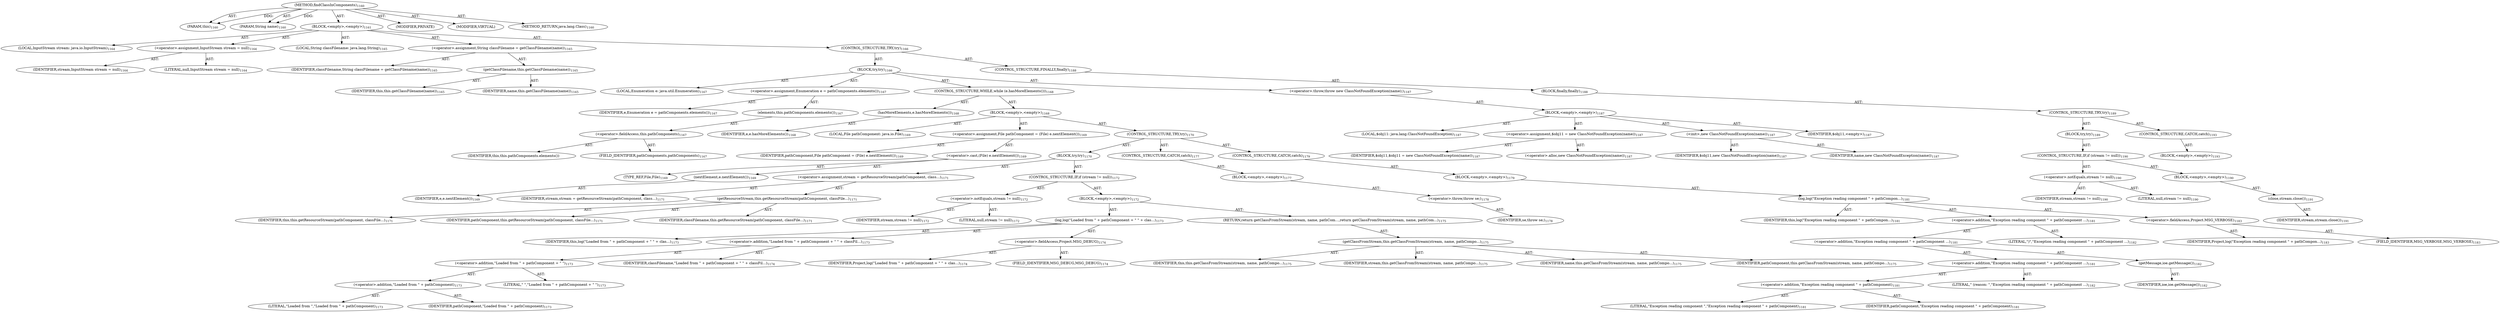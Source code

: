 digraph "findClassInComponents" {  
"111669149735" [label = <(METHOD,findClassInComponents)<SUB>1160</SUB>> ]
"115964117013" [label = <(PARAM,this)<SUB>1160</SUB>> ]
"115964117083" [label = <(PARAM,String name)<SUB>1160</SUB>> ]
"25769803920" [label = <(BLOCK,&lt;empty&gt;,&lt;empty&gt;)<SUB>1161</SUB>> ]
"94489280566" [label = <(LOCAL,InputStream stream: java.io.InputStream)<SUB>1164</SUB>> ]
"30064771645" [label = <(&lt;operator&gt;.assignment,InputStream stream = null)<SUB>1164</SUB>> ]
"68719477236" [label = <(IDENTIFIER,stream,InputStream stream = null)<SUB>1164</SUB>> ]
"90194313350" [label = <(LITERAL,null,InputStream stream = null)<SUB>1164</SUB>> ]
"94489280567" [label = <(LOCAL,String classFilename: java.lang.String)<SUB>1165</SUB>> ]
"30064771646" [label = <(&lt;operator&gt;.assignment,String classFilename = getClassFilename(name))<SUB>1165</SUB>> ]
"68719477237" [label = <(IDENTIFIER,classFilename,String classFilename = getClassFilename(name))<SUB>1165</SUB>> ]
"30064771647" [label = <(getClassFilename,this.getClassFilename(name))<SUB>1165</SUB>> ]
"68719476797" [label = <(IDENTIFIER,this,this.getClassFilename(name))<SUB>1165</SUB>> ]
"68719477238" [label = <(IDENTIFIER,name,this.getClassFilename(name))<SUB>1165</SUB>> ]
"47244640352" [label = <(CONTROL_STRUCTURE,TRY,try)<SUB>1166</SUB>> ]
"25769803921" [label = <(BLOCK,try,try)<SUB>1166</SUB>> ]
"94489280568" [label = <(LOCAL,Enumeration e: java.util.Enumeration)<SUB>1167</SUB>> ]
"30064771648" [label = <(&lt;operator&gt;.assignment,Enumeration e = pathComponents.elements())<SUB>1167</SUB>> ]
"68719477239" [label = <(IDENTIFIER,e,Enumeration e = pathComponents.elements())<SUB>1167</SUB>> ]
"30064771649" [label = <(elements,this.pathComponents.elements())<SUB>1167</SUB>> ]
"30064771650" [label = <(&lt;operator&gt;.fieldAccess,this.pathComponents)<SUB>1167</SUB>> ]
"68719477240" [label = <(IDENTIFIER,this,this.pathComponents.elements())> ]
"55834574971" [label = <(FIELD_IDENTIFIER,pathComponents,pathComponents)<SUB>1167</SUB>> ]
"47244640353" [label = <(CONTROL_STRUCTURE,WHILE,while (e.hasMoreElements()))<SUB>1168</SUB>> ]
"30064771651" [label = <(hasMoreElements,e.hasMoreElements())<SUB>1168</SUB>> ]
"68719477241" [label = <(IDENTIFIER,e,e.hasMoreElements())<SUB>1168</SUB>> ]
"25769803922" [label = <(BLOCK,&lt;empty&gt;,&lt;empty&gt;)<SUB>1168</SUB>> ]
"94489280569" [label = <(LOCAL,File pathComponent: java.io.File)<SUB>1169</SUB>> ]
"30064771652" [label = <(&lt;operator&gt;.assignment,File pathComponent = (File) e.nextElement())<SUB>1169</SUB>> ]
"68719477242" [label = <(IDENTIFIER,pathComponent,File pathComponent = (File) e.nextElement())<SUB>1169</SUB>> ]
"30064771653" [label = <(&lt;operator&gt;.cast,(File) e.nextElement())<SUB>1169</SUB>> ]
"180388626454" [label = <(TYPE_REF,File,File)<SUB>1169</SUB>> ]
"30064771654" [label = <(nextElement,e.nextElement())<SUB>1169</SUB>> ]
"68719477243" [label = <(IDENTIFIER,e,e.nextElement())<SUB>1169</SUB>> ]
"47244640354" [label = <(CONTROL_STRUCTURE,TRY,try)<SUB>1170</SUB>> ]
"25769803923" [label = <(BLOCK,try,try)<SUB>1170</SUB>> ]
"30064771655" [label = <(&lt;operator&gt;.assignment,stream = getResourceStream(pathComponent, class...)<SUB>1171</SUB>> ]
"68719477244" [label = <(IDENTIFIER,stream,stream = getResourceStream(pathComponent, class...)<SUB>1171</SUB>> ]
"30064771656" [label = <(getResourceStream,this.getResourceStream(pathComponent, classFile...)<SUB>1171</SUB>> ]
"68719476798" [label = <(IDENTIFIER,this,this.getResourceStream(pathComponent, classFile...)<SUB>1171</SUB>> ]
"68719477245" [label = <(IDENTIFIER,pathComponent,this.getResourceStream(pathComponent, classFile...)<SUB>1171</SUB>> ]
"68719477246" [label = <(IDENTIFIER,classFilename,this.getResourceStream(pathComponent, classFile...)<SUB>1171</SUB>> ]
"47244640355" [label = <(CONTROL_STRUCTURE,IF,if (stream != null))<SUB>1172</SUB>> ]
"30064771657" [label = <(&lt;operator&gt;.notEquals,stream != null)<SUB>1172</SUB>> ]
"68719477247" [label = <(IDENTIFIER,stream,stream != null)<SUB>1172</SUB>> ]
"90194313351" [label = <(LITERAL,null,stream != null)<SUB>1172</SUB>> ]
"25769803924" [label = <(BLOCK,&lt;empty&gt;,&lt;empty&gt;)<SUB>1172</SUB>> ]
"30064771658" [label = <(log,log(&quot;Loaded from &quot; + pathComponent + &quot; &quot; + clas...)<SUB>1173</SUB>> ]
"68719476799" [label = <(IDENTIFIER,this,log(&quot;Loaded from &quot; + pathComponent + &quot; &quot; + clas...)<SUB>1173</SUB>> ]
"30064771659" [label = <(&lt;operator&gt;.addition,&quot;Loaded from &quot; + pathComponent + &quot; &quot; + classFil...)<SUB>1173</SUB>> ]
"30064771660" [label = <(&lt;operator&gt;.addition,&quot;Loaded from &quot; + pathComponent + &quot; &quot;)<SUB>1173</SUB>> ]
"30064771661" [label = <(&lt;operator&gt;.addition,&quot;Loaded from &quot; + pathComponent)<SUB>1173</SUB>> ]
"90194313352" [label = <(LITERAL,&quot;Loaded from &quot;,&quot;Loaded from &quot; + pathComponent)<SUB>1173</SUB>> ]
"68719477248" [label = <(IDENTIFIER,pathComponent,&quot;Loaded from &quot; + pathComponent)<SUB>1173</SUB>> ]
"90194313353" [label = <(LITERAL,&quot; &quot;,&quot;Loaded from &quot; + pathComponent + &quot; &quot;)<SUB>1173</SUB>> ]
"68719477249" [label = <(IDENTIFIER,classFilename,&quot;Loaded from &quot; + pathComponent + &quot; &quot; + classFil...)<SUB>1174</SUB>> ]
"30064771662" [label = <(&lt;operator&gt;.fieldAccess,Project.MSG_DEBUG)<SUB>1174</SUB>> ]
"68719477250" [label = <(IDENTIFIER,Project,log(&quot;Loaded from &quot; + pathComponent + &quot; &quot; + clas...)<SUB>1174</SUB>> ]
"55834574972" [label = <(FIELD_IDENTIFIER,MSG_DEBUG,MSG_DEBUG)<SUB>1174</SUB>> ]
"146028888095" [label = <(RETURN,return getClassFromStream(stream, name, pathCom...,return getClassFromStream(stream, name, pathCom...)<SUB>1175</SUB>> ]
"30064771663" [label = <(getClassFromStream,this.getClassFromStream(stream, name, pathCompo...)<SUB>1175</SUB>> ]
"68719476800" [label = <(IDENTIFIER,this,this.getClassFromStream(stream, name, pathCompo...)<SUB>1175</SUB>> ]
"68719477251" [label = <(IDENTIFIER,stream,this.getClassFromStream(stream, name, pathCompo...)<SUB>1175</SUB>> ]
"68719477252" [label = <(IDENTIFIER,name,this.getClassFromStream(stream, name, pathCompo...)<SUB>1175</SUB>> ]
"68719477253" [label = <(IDENTIFIER,pathComponent,this.getClassFromStream(stream, name, pathCompo...)<SUB>1175</SUB>> ]
"47244640356" [label = <(CONTROL_STRUCTURE,CATCH,catch)<SUB>1177</SUB>> ]
"25769803925" [label = <(BLOCK,&lt;empty&gt;,&lt;empty&gt;)<SUB>1177</SUB>> ]
"30064771664" [label = <(&lt;operator&gt;.throw,throw se;)<SUB>1178</SUB>> ]
"68719477254" [label = <(IDENTIFIER,se,throw se;)<SUB>1178</SUB>> ]
"47244640357" [label = <(CONTROL_STRUCTURE,CATCH,catch)<SUB>1179</SUB>> ]
"25769803926" [label = <(BLOCK,&lt;empty&gt;,&lt;empty&gt;)<SUB>1179</SUB>> ]
"30064771665" [label = <(log,log(&quot;Exception reading component &quot; + pathCompon...)<SUB>1181</SUB>> ]
"68719476801" [label = <(IDENTIFIER,this,log(&quot;Exception reading component &quot; + pathCompon...)<SUB>1181</SUB>> ]
"30064771666" [label = <(&lt;operator&gt;.addition,&quot;Exception reading component &quot; + pathComponent ...)<SUB>1181</SUB>> ]
"30064771667" [label = <(&lt;operator&gt;.addition,&quot;Exception reading component &quot; + pathComponent ...)<SUB>1181</SUB>> ]
"30064771668" [label = <(&lt;operator&gt;.addition,&quot;Exception reading component &quot; + pathComponent ...)<SUB>1181</SUB>> ]
"30064771669" [label = <(&lt;operator&gt;.addition,&quot;Exception reading component &quot; + pathComponent)<SUB>1181</SUB>> ]
"90194313354" [label = <(LITERAL,&quot;Exception reading component &quot;,&quot;Exception reading component &quot; + pathComponent)<SUB>1181</SUB>> ]
"68719477255" [label = <(IDENTIFIER,pathComponent,&quot;Exception reading component &quot; + pathComponent)<SUB>1181</SUB>> ]
"90194313355" [label = <(LITERAL,&quot; (reason: &quot;,&quot;Exception reading component &quot; + pathComponent ...)<SUB>1182</SUB>> ]
"30064771670" [label = <(getMessage,ioe.getMessage())<SUB>1182</SUB>> ]
"68719477256" [label = <(IDENTIFIER,ioe,ioe.getMessage())<SUB>1182</SUB>> ]
"90194313356" [label = <(LITERAL,&quot;)&quot;,&quot;Exception reading component &quot; + pathComponent ...)<SUB>1182</SUB>> ]
"30064771671" [label = <(&lt;operator&gt;.fieldAccess,Project.MSG_VERBOSE)<SUB>1183</SUB>> ]
"68719477257" [label = <(IDENTIFIER,Project,log(&quot;Exception reading component &quot; + pathCompon...)<SUB>1183</SUB>> ]
"55834574973" [label = <(FIELD_IDENTIFIER,MSG_VERBOSE,MSG_VERBOSE)<SUB>1183</SUB>> ]
"30064771672" [label = <(&lt;operator&gt;.throw,throw new ClassNotFoundException(name);)<SUB>1187</SUB>> ]
"25769803927" [label = <(BLOCK,&lt;empty&gt;,&lt;empty&gt;)<SUB>1187</SUB>> ]
"94489280570" [label = <(LOCAL,$obj11: java.lang.ClassNotFoundException)<SUB>1187</SUB>> ]
"30064771673" [label = <(&lt;operator&gt;.assignment,$obj11 = new ClassNotFoundException(name))<SUB>1187</SUB>> ]
"68719477258" [label = <(IDENTIFIER,$obj11,$obj11 = new ClassNotFoundException(name))<SUB>1187</SUB>> ]
"30064771674" [label = <(&lt;operator&gt;.alloc,new ClassNotFoundException(name))<SUB>1187</SUB>> ]
"30064771675" [label = <(&lt;init&gt;,new ClassNotFoundException(name))<SUB>1187</SUB>> ]
"68719477259" [label = <(IDENTIFIER,$obj11,new ClassNotFoundException(name))<SUB>1187</SUB>> ]
"68719477260" [label = <(IDENTIFIER,name,new ClassNotFoundException(name))<SUB>1187</SUB>> ]
"68719477261" [label = <(IDENTIFIER,$obj11,&lt;empty&gt;)<SUB>1187</SUB>> ]
"47244640358" [label = <(CONTROL_STRUCTURE,FINALLY,finally)<SUB>1188</SUB>> ]
"25769803928" [label = <(BLOCK,finally,finally)<SUB>1188</SUB>> ]
"47244640359" [label = <(CONTROL_STRUCTURE,TRY,try)<SUB>1189</SUB>> ]
"25769803929" [label = <(BLOCK,try,try)<SUB>1189</SUB>> ]
"47244640360" [label = <(CONTROL_STRUCTURE,IF,if (stream != null))<SUB>1190</SUB>> ]
"30064771676" [label = <(&lt;operator&gt;.notEquals,stream != null)<SUB>1190</SUB>> ]
"68719477262" [label = <(IDENTIFIER,stream,stream != null)<SUB>1190</SUB>> ]
"90194313357" [label = <(LITERAL,null,stream != null)<SUB>1190</SUB>> ]
"25769803930" [label = <(BLOCK,&lt;empty&gt;,&lt;empty&gt;)<SUB>1190</SUB>> ]
"30064771677" [label = <(close,stream.close())<SUB>1191</SUB>> ]
"68719477263" [label = <(IDENTIFIER,stream,stream.close())<SUB>1191</SUB>> ]
"47244640361" [label = <(CONTROL_STRUCTURE,CATCH,catch)<SUB>1193</SUB>> ]
"25769803931" [label = <(BLOCK,&lt;empty&gt;,&lt;empty&gt;)<SUB>1193</SUB>> ]
"133143986275" [label = <(MODIFIER,PRIVATE)> ]
"133143986276" [label = <(MODIFIER,VIRTUAL)> ]
"128849018919" [label = <(METHOD_RETURN,java.lang.Class)<SUB>1160</SUB>> ]
  "111669149735" -> "115964117013"  [ label = "AST: "] 
  "111669149735" -> "115964117083"  [ label = "AST: "] 
  "111669149735" -> "25769803920"  [ label = "AST: "] 
  "111669149735" -> "133143986275"  [ label = "AST: "] 
  "111669149735" -> "133143986276"  [ label = "AST: "] 
  "111669149735" -> "128849018919"  [ label = "AST: "] 
  "25769803920" -> "94489280566"  [ label = "AST: "] 
  "25769803920" -> "30064771645"  [ label = "AST: "] 
  "25769803920" -> "94489280567"  [ label = "AST: "] 
  "25769803920" -> "30064771646"  [ label = "AST: "] 
  "25769803920" -> "47244640352"  [ label = "AST: "] 
  "30064771645" -> "68719477236"  [ label = "AST: "] 
  "30064771645" -> "90194313350"  [ label = "AST: "] 
  "30064771646" -> "68719477237"  [ label = "AST: "] 
  "30064771646" -> "30064771647"  [ label = "AST: "] 
  "30064771647" -> "68719476797"  [ label = "AST: "] 
  "30064771647" -> "68719477238"  [ label = "AST: "] 
  "47244640352" -> "25769803921"  [ label = "AST: "] 
  "47244640352" -> "47244640358"  [ label = "AST: "] 
  "25769803921" -> "94489280568"  [ label = "AST: "] 
  "25769803921" -> "30064771648"  [ label = "AST: "] 
  "25769803921" -> "47244640353"  [ label = "AST: "] 
  "25769803921" -> "30064771672"  [ label = "AST: "] 
  "30064771648" -> "68719477239"  [ label = "AST: "] 
  "30064771648" -> "30064771649"  [ label = "AST: "] 
  "30064771649" -> "30064771650"  [ label = "AST: "] 
  "30064771650" -> "68719477240"  [ label = "AST: "] 
  "30064771650" -> "55834574971"  [ label = "AST: "] 
  "47244640353" -> "30064771651"  [ label = "AST: "] 
  "47244640353" -> "25769803922"  [ label = "AST: "] 
  "30064771651" -> "68719477241"  [ label = "AST: "] 
  "25769803922" -> "94489280569"  [ label = "AST: "] 
  "25769803922" -> "30064771652"  [ label = "AST: "] 
  "25769803922" -> "47244640354"  [ label = "AST: "] 
  "30064771652" -> "68719477242"  [ label = "AST: "] 
  "30064771652" -> "30064771653"  [ label = "AST: "] 
  "30064771653" -> "180388626454"  [ label = "AST: "] 
  "30064771653" -> "30064771654"  [ label = "AST: "] 
  "30064771654" -> "68719477243"  [ label = "AST: "] 
  "47244640354" -> "25769803923"  [ label = "AST: "] 
  "47244640354" -> "47244640356"  [ label = "AST: "] 
  "47244640354" -> "47244640357"  [ label = "AST: "] 
  "25769803923" -> "30064771655"  [ label = "AST: "] 
  "25769803923" -> "47244640355"  [ label = "AST: "] 
  "30064771655" -> "68719477244"  [ label = "AST: "] 
  "30064771655" -> "30064771656"  [ label = "AST: "] 
  "30064771656" -> "68719476798"  [ label = "AST: "] 
  "30064771656" -> "68719477245"  [ label = "AST: "] 
  "30064771656" -> "68719477246"  [ label = "AST: "] 
  "47244640355" -> "30064771657"  [ label = "AST: "] 
  "47244640355" -> "25769803924"  [ label = "AST: "] 
  "30064771657" -> "68719477247"  [ label = "AST: "] 
  "30064771657" -> "90194313351"  [ label = "AST: "] 
  "25769803924" -> "30064771658"  [ label = "AST: "] 
  "25769803924" -> "146028888095"  [ label = "AST: "] 
  "30064771658" -> "68719476799"  [ label = "AST: "] 
  "30064771658" -> "30064771659"  [ label = "AST: "] 
  "30064771658" -> "30064771662"  [ label = "AST: "] 
  "30064771659" -> "30064771660"  [ label = "AST: "] 
  "30064771659" -> "68719477249"  [ label = "AST: "] 
  "30064771660" -> "30064771661"  [ label = "AST: "] 
  "30064771660" -> "90194313353"  [ label = "AST: "] 
  "30064771661" -> "90194313352"  [ label = "AST: "] 
  "30064771661" -> "68719477248"  [ label = "AST: "] 
  "30064771662" -> "68719477250"  [ label = "AST: "] 
  "30064771662" -> "55834574972"  [ label = "AST: "] 
  "146028888095" -> "30064771663"  [ label = "AST: "] 
  "30064771663" -> "68719476800"  [ label = "AST: "] 
  "30064771663" -> "68719477251"  [ label = "AST: "] 
  "30064771663" -> "68719477252"  [ label = "AST: "] 
  "30064771663" -> "68719477253"  [ label = "AST: "] 
  "47244640356" -> "25769803925"  [ label = "AST: "] 
  "25769803925" -> "30064771664"  [ label = "AST: "] 
  "30064771664" -> "68719477254"  [ label = "AST: "] 
  "47244640357" -> "25769803926"  [ label = "AST: "] 
  "25769803926" -> "30064771665"  [ label = "AST: "] 
  "30064771665" -> "68719476801"  [ label = "AST: "] 
  "30064771665" -> "30064771666"  [ label = "AST: "] 
  "30064771665" -> "30064771671"  [ label = "AST: "] 
  "30064771666" -> "30064771667"  [ label = "AST: "] 
  "30064771666" -> "90194313356"  [ label = "AST: "] 
  "30064771667" -> "30064771668"  [ label = "AST: "] 
  "30064771667" -> "30064771670"  [ label = "AST: "] 
  "30064771668" -> "30064771669"  [ label = "AST: "] 
  "30064771668" -> "90194313355"  [ label = "AST: "] 
  "30064771669" -> "90194313354"  [ label = "AST: "] 
  "30064771669" -> "68719477255"  [ label = "AST: "] 
  "30064771670" -> "68719477256"  [ label = "AST: "] 
  "30064771671" -> "68719477257"  [ label = "AST: "] 
  "30064771671" -> "55834574973"  [ label = "AST: "] 
  "30064771672" -> "25769803927"  [ label = "AST: "] 
  "25769803927" -> "94489280570"  [ label = "AST: "] 
  "25769803927" -> "30064771673"  [ label = "AST: "] 
  "25769803927" -> "30064771675"  [ label = "AST: "] 
  "25769803927" -> "68719477261"  [ label = "AST: "] 
  "30064771673" -> "68719477258"  [ label = "AST: "] 
  "30064771673" -> "30064771674"  [ label = "AST: "] 
  "30064771675" -> "68719477259"  [ label = "AST: "] 
  "30064771675" -> "68719477260"  [ label = "AST: "] 
  "47244640358" -> "25769803928"  [ label = "AST: "] 
  "25769803928" -> "47244640359"  [ label = "AST: "] 
  "47244640359" -> "25769803929"  [ label = "AST: "] 
  "47244640359" -> "47244640361"  [ label = "AST: "] 
  "25769803929" -> "47244640360"  [ label = "AST: "] 
  "47244640360" -> "30064771676"  [ label = "AST: "] 
  "47244640360" -> "25769803930"  [ label = "AST: "] 
  "30064771676" -> "68719477262"  [ label = "AST: "] 
  "30064771676" -> "90194313357"  [ label = "AST: "] 
  "25769803930" -> "30064771677"  [ label = "AST: "] 
  "30064771677" -> "68719477263"  [ label = "AST: "] 
  "47244640361" -> "25769803931"  [ label = "AST: "] 
  "111669149735" -> "115964117013"  [ label = "DDG: "] 
  "111669149735" -> "115964117083"  [ label = "DDG: "] 
}
